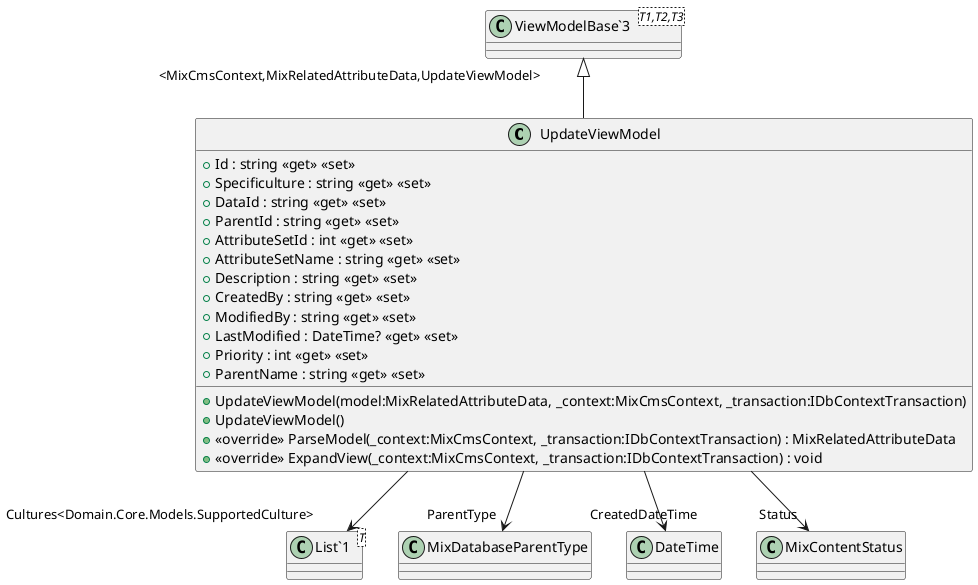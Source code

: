 @startuml
class UpdateViewModel {
    + UpdateViewModel(model:MixRelatedAttributeData, _context:MixCmsContext, _transaction:IDbContextTransaction)
    + UpdateViewModel()
    + Id : string <<get>> <<set>>
    + Specificulture : string <<get>> <<set>>
    + DataId : string <<get>> <<set>>
    + ParentId : string <<get>> <<set>>
    + AttributeSetId : int <<get>> <<set>>
    + AttributeSetName : string <<get>> <<set>>
    + Description : string <<get>> <<set>>
    + CreatedBy : string <<get>> <<set>>
    + ModifiedBy : string <<get>> <<set>>
    + LastModified : DateTime? <<get>> <<set>>
    + Priority : int <<get>> <<set>>
    + ParentName : string <<get>> <<set>>
    + <<override>> ParseModel(_context:MixCmsContext, _transaction:IDbContextTransaction) : MixRelatedAttributeData
    + <<override>> ExpandView(_context:MixCmsContext, _transaction:IDbContextTransaction) : void
}
class "ViewModelBase`3"<T1,T2,T3> {
}
class "List`1"<T> {
}
"ViewModelBase`3" "<MixCmsContext,MixRelatedAttributeData,UpdateViewModel>" <|-- UpdateViewModel
UpdateViewModel --> "Cultures<Domain.Core.Models.SupportedCulture>" "List`1"
UpdateViewModel --> "ParentType" MixDatabaseParentType
UpdateViewModel --> "CreatedDateTime" DateTime
UpdateViewModel --> "Status" MixContentStatus
@enduml
